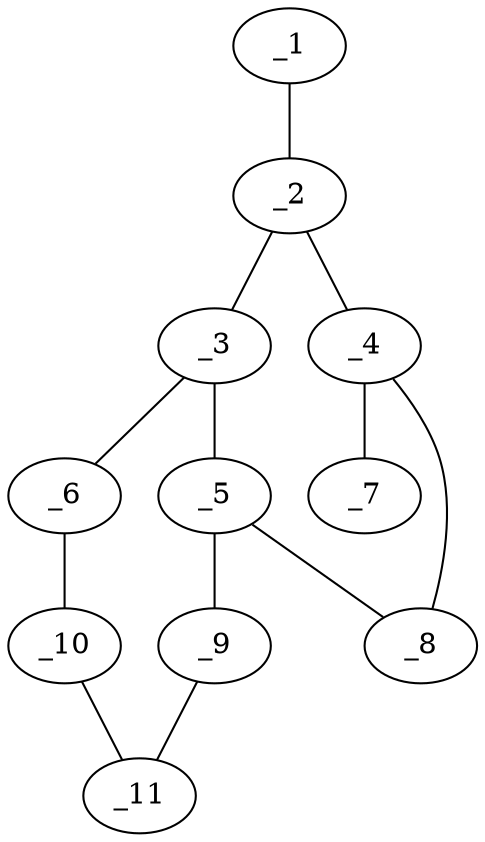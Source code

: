 graph molid97219 {
	_1	 [charge=0,
		chem=1,
		symbol="C  ",
		x="4.9921",
		y="1.38"];
	_2	 [charge=0,
		chem=4,
		symbol="N  ",
		x="4.6831",
		y="0.429"];
	_1 -- _2	 [valence=1];
	_3	 [charge=0,
		chem=1,
		symbol="C  ",
		x="3.7321",
		y="0.12"];
	_2 -- _3	 [valence=1];
	_4	 [charge=0,
		chem=1,
		symbol="C  ",
		x="5.2709",
		y="-0.38"];
	_2 -- _4	 [valence=1];
	_5	 [charge=0,
		chem=1,
		symbol="C  ",
		x="3.7321",
		y="-0.88"];
	_3 -- _5	 [valence=2];
	_6	 [charge=0,
		chem=1,
		symbol="C  ",
		x="2.866",
		y="0.62"];
	_3 -- _6	 [valence=1];
	_7	 [charge=0,
		chem=2,
		symbol="O  ",
		x="6.2709",
		y="-0.38"];
	_4 -- _7	 [valence=2];
	_8	 [charge=0,
		chem=1,
		symbol="C  ",
		x="4.6831",
		y="-1.1891"];
	_4 -- _8	 [valence=1];
	_5 -- _8	 [valence=1];
	_9	 [charge=0,
		chem=1,
		symbol="C  ",
		x="2.866",
		y="-1.38"];
	_5 -- _9	 [valence=1];
	_10	 [charge=0,
		chem=1,
		symbol="C  ",
		x=2,
		y="0.12"];
	_6 -- _10	 [valence=2];
	_11	 [charge=0,
		chem=1,
		symbol="C  ",
		x=2,
		y="-0.88"];
	_9 -- _11	 [valence=2];
	_10 -- _11	 [valence=1];
}
